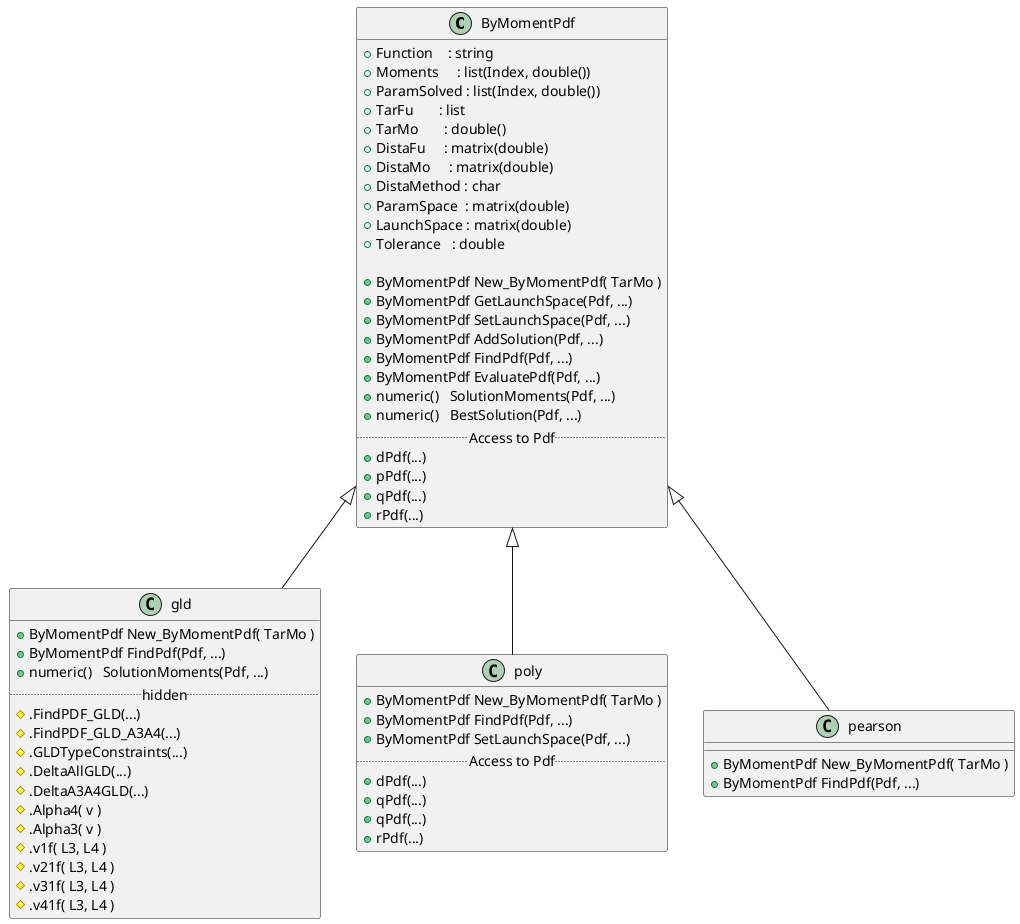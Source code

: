 @startuml
class ByMomentPdf {
  +{field} Function    : string
  +{field} Moments     : list(Index, double())
  +{field} ParamSolved : list(Index, double())
  +{field} TarFu       : list
  +{field} TarMo       : double()
  +{field} DistaFu     : matrix(double)
  +{field} DistaMo     : matrix(double)
  +{field} DistaMethod : char
  +{field} ParamSpace  : matrix(double)
  +{field} LaunchSpace : matrix(double)
  +{field} Tolerance   : double

  +ByMomentPdf New_ByMomentPdf( TarMo )
  +ByMomentPdf GetLaunchSpace(Pdf, ...)
  +ByMomentPdf SetLaunchSpace(Pdf, ...)
  +ByMomentPdf AddSolution(Pdf, ...)
  +ByMomentPdf FindPdf(Pdf, ...)
  +ByMomentPdf EvaluatePdf(Pdf, ...)
  +numeric()   SolutionMoments(Pdf, ...)
  +numeric()   BestSolution(Pdf, ...)
  .. Access to Pdf ..
  +dPdf(...)
  +pPdf(...)
  +qPdf(...)
  +rPdf(...)
}


class gld {
  +ByMomentPdf New_ByMomentPdf( TarMo )
  +ByMomentPdf FindPdf(Pdf, ...)
  +numeric()   SolutionMoments(Pdf, ...)
  .. hidden ..
  #.FindPDF_GLD(...)
  #.FindPDF_GLD_A3A4(...)
  #.GLDTypeConstraints(...)
  #.DeltaAllGLD(...)
  #.DeltaA3A4GLD(...)
  #.Alpha4( v )
  #.Alpha3( v )
  #.v1f( L3, L4 )
  #.v21f( L3, L4 )
  #.v31f( L3, L4 )
  #.v41f( L3, L4 )
}

class poly {
  +ByMomentPdf New_ByMomentPdf( TarMo )
  +ByMomentPdf FindPdf(Pdf, ...)
  +ByMomentPdf SetLaunchSpace(Pdf, ...)
  .. Access to Pdf ..
  +dPdf(...)
  +qPdf(...)
  +qPdf(...)
  +rPdf(...)
}

class pearson {
  +ByMomentPdf New_ByMomentPdf( TarMo )
  +ByMomentPdf FindPdf(Pdf, ...)
}

  ByMomentPdf <|-- gld
  ByMomentPdf <|-- pearson
  ByMomentPdf <|-- poly
@enduml